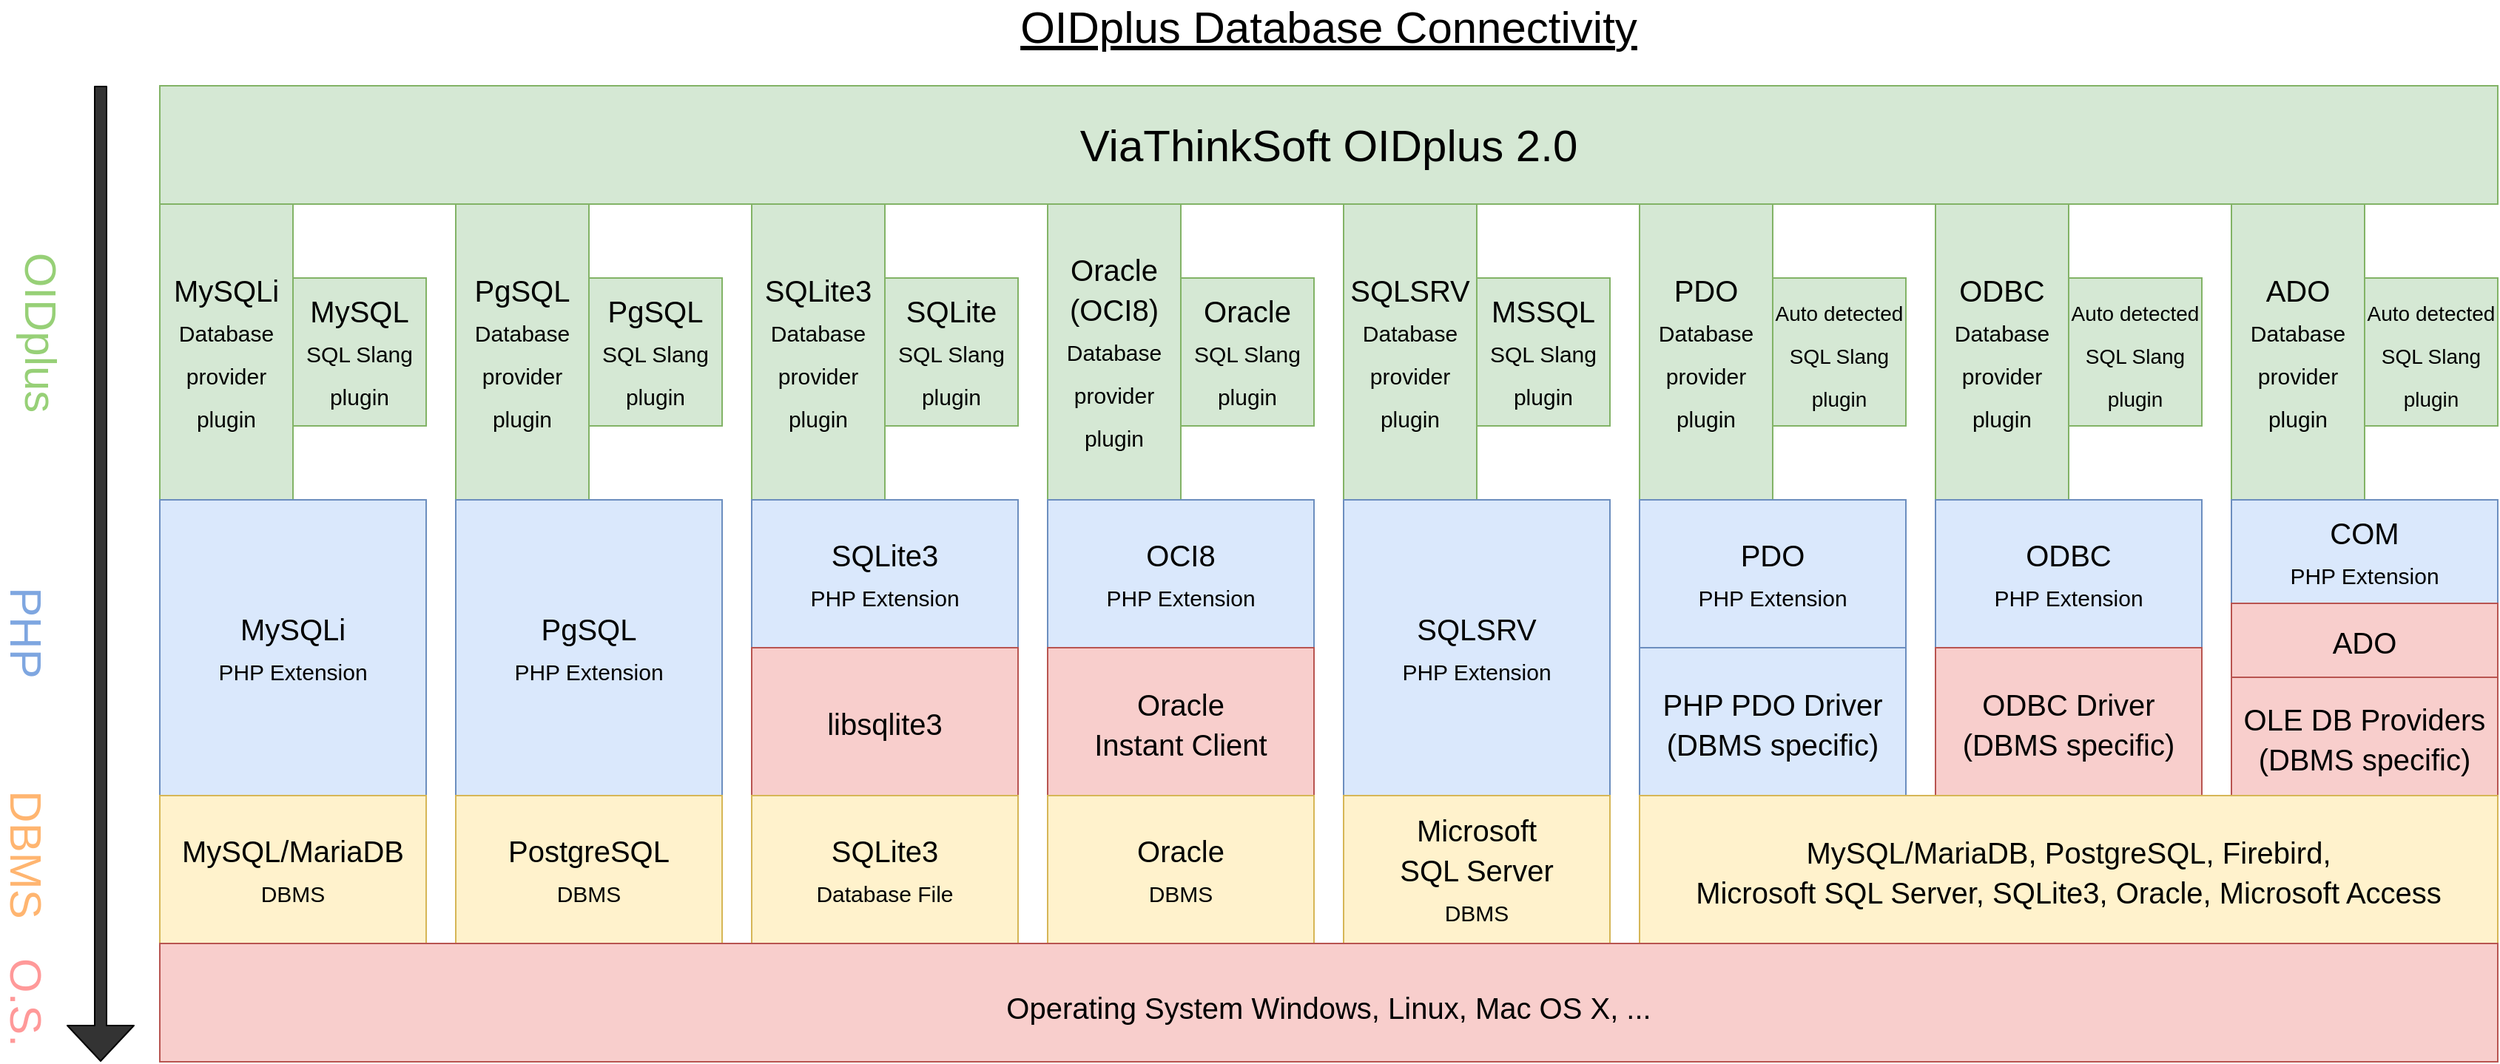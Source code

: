 <mxfile version="22.1.11" type="device">
  <diagram id="-CuTGTWnEKNFAuos6sQm" name="Page-1">
    <mxGraphModel dx="1728" dy="932" grid="1" gridSize="10" guides="1" tooltips="1" connect="1" arrows="1" fold="1" page="1" pageScale="1" pageWidth="827" pageHeight="1169" math="0" shadow="0">
      <root>
        <mxCell id="0" />
        <mxCell id="1" parent="0" />
        <mxCell id="rkxFK2iF5i7AjHGrBCSy-12" value="&lt;p style=&quot;line-height: 80%;&quot;&gt;&lt;span style=&quot;font-size: 20px&quot;&gt;PHP PDO Driver&lt;br&gt;(DBMS specific)&lt;br&gt;&lt;/span&gt;&lt;/p&gt;" style="rounded=0;whiteSpace=wrap;html=1;fontSize=30;fillColor=#dae8fc;strokeColor=#6c8ebf;shadow=0;" parent="1" vertex="1">
          <mxGeometry x="1170" y="510" width="180" height="100" as="geometry" />
        </mxCell>
        <mxCell id="rkxFK2iF5i7AjHGrBCSy-16" value="" style="shape=flexArrow;endArrow=classic;html=1;fontSize=30;endWidth=36;endSize=7.67;width=8;shadow=0;fillColor=#333333;" parent="1" edge="1">
          <mxGeometry width="50" height="50" relative="1" as="geometry">
            <mxPoint x="130" y="130" as="sourcePoint" />
            <mxPoint x="130" y="790" as="targetPoint" />
          </mxGeometry>
        </mxCell>
        <mxCell id="rkxFK2iF5i7AjHGrBCSy-17" value="OIDplus" style="text;html=1;strokeColor=none;fillColor=none;align=center;verticalAlign=middle;whiteSpace=wrap;rounded=0;fontSize=30;rotation=90;direction=east;fontColor=#97D077;shadow=0;" parent="1" vertex="1">
          <mxGeometry x="70" y="287" width="40" height="20" as="geometry" />
        </mxCell>
        <mxCell id="rkxFK2iF5i7AjHGrBCSy-19" value="DBMS" style="text;html=1;strokeColor=none;fillColor=none;align=center;verticalAlign=middle;whiteSpace=wrap;rounded=0;fontSize=30;rotation=90;direction=east;fontColor=#FFB570;shadow=0;" parent="1" vertex="1">
          <mxGeometry x="30" y="640" width="100" height="20" as="geometry" />
        </mxCell>
        <mxCell id="rkxFK2iF5i7AjHGrBCSy-20" value="PHP" style="text;html=1;strokeColor=none;fillColor=none;align=center;verticalAlign=middle;whiteSpace=wrap;rounded=0;fontSize=30;rotation=90;direction=east;fontColor=#7EA6E0;shadow=0;" parent="1" vertex="1">
          <mxGeometry x="60" y="490" width="40" height="20" as="geometry" />
        </mxCell>
        <mxCell id="rkxFK2iF5i7AjHGrBCSy-22" value="OIDplus Database Connectivity" style="text;html=1;strokeColor=none;fillColor=none;align=center;verticalAlign=middle;whiteSpace=wrap;rounded=0;fontSize=30;fontStyle=4;shadow=0;" parent="1" vertex="1">
          <mxGeometry x="170" y="80" width="1580" height="20" as="geometry" />
        </mxCell>
        <mxCell id="ppWasWMKm3SrtxTAx-Xf-2" value="O.S." style="text;html=1;strokeColor=none;fillColor=none;align=center;verticalAlign=middle;whiteSpace=wrap;rounded=0;fontSize=30;rotation=90;direction=east;fontColor=#FF9999;shadow=0;" parent="1" vertex="1">
          <mxGeometry x="45" y="740" width="70" height="20" as="geometry" />
        </mxCell>
        <mxCell id="rkxFK2iF5i7AjHGrBCSy-1" value="ViaThinkSoft OIDplus 2.0" style="rounded=0;whiteSpace=wrap;html=1;fontSize=30;fillColor=#d5e8d4;strokeColor=#82b366;shadow=0;" parent="1" vertex="1">
          <mxGeometry x="170" y="130" width="1580" height="80" as="geometry" />
        </mxCell>
        <mxCell id="rkxFK2iF5i7AjHGrBCSy-2" value="&lt;p style=&quot;line-height: 80%;&quot;&gt;&lt;font&gt;&lt;span style=&quot;font-size: 20px&quot;&gt;MySQLi&lt;/span&gt;&lt;br&gt;&lt;font style=&quot;font-size: 15px&quot;&gt;Database provider plugin&lt;/font&gt;&lt;/font&gt;&lt;/p&gt;" style="rounded=0;whiteSpace=wrap;html=1;fontSize=30;fillColor=#d5e8d4;strokeColor=#82b366;shadow=0;" parent="1" vertex="1">
          <mxGeometry x="170" y="210" width="90" height="200" as="geometry" />
        </mxCell>
        <mxCell id="ppWasWMKm3SrtxTAx-Xf-5" value="&lt;p style=&quot;line-height: 80%;&quot;&gt;&lt;font style=&quot;font-size: 20px&quot;&gt;PgSQL&lt;br&gt;&lt;span style=&quot;font-size: 15px&quot;&gt;Database provider plugin&lt;/span&gt;&lt;br&gt;&lt;/font&gt;&lt;/p&gt;" style="rounded=0;whiteSpace=wrap;html=1;fontSize=30;fillColor=#d5e8d4;strokeColor=#82b366;shadow=0;" parent="1" vertex="1">
          <mxGeometry x="370" y="210" width="90" height="200" as="geometry" />
        </mxCell>
        <mxCell id="Vv7ANgLEg7CVrzUhQt1U-1" value="&lt;p style=&quot;line-height: 80%;&quot;&gt;&lt;font style=&quot;font-size: 20px&quot;&gt;SQLite3&lt;br&gt;&lt;span style=&quot;font-size: 15px&quot;&gt;Database provider plugin&lt;/span&gt;&lt;br&gt;&lt;/font&gt;&lt;/p&gt;" style="rounded=0;whiteSpace=wrap;html=1;fontSize=30;fillColor=#d5e8d4;strokeColor=#82b366;shadow=0;" parent="1" vertex="1">
          <mxGeometry x="570" y="210" width="90" height="200" as="geometry" />
        </mxCell>
        <mxCell id="InTzqCeOYvt8oBhlNlMZ-1" value="&lt;p style=&quot;line-height: 80%;&quot;&gt;&lt;font style=&quot;font-size: 20px&quot;&gt;MySQL&lt;br&gt;&lt;span style=&quot;font-size: 15px&quot;&gt;SQL Slang plugin&lt;/span&gt;&lt;br&gt;&lt;/font&gt;&lt;/p&gt;" style="rounded=0;whiteSpace=wrap;html=1;fontSize=30;fillColor=#d5e8d4;strokeColor=#82b366;shadow=0;" parent="1" vertex="1">
          <mxGeometry x="260" y="260" width="90" height="100" as="geometry" />
        </mxCell>
        <mxCell id="InTzqCeOYvt8oBhlNlMZ-2" value="&lt;p style=&quot;line-height: 80%;&quot;&gt;&lt;font style=&quot;font-size: 20px&quot;&gt;PgSQL&lt;br&gt;&lt;span style=&quot;font-size: 15px&quot;&gt;SQL Slang plugin&lt;/span&gt;&lt;br&gt;&lt;/font&gt;&lt;/p&gt;" style="rounded=0;whiteSpace=wrap;html=1;fontSize=30;fillColor=#d5e8d4;strokeColor=#82b366;shadow=0;" parent="1" vertex="1">
          <mxGeometry x="460" y="260" width="90" height="100" as="geometry" />
        </mxCell>
        <mxCell id="InTzqCeOYvt8oBhlNlMZ-3" value="&lt;p style=&quot;line-height: 80%;&quot;&gt;&lt;font style=&quot;font-size: 20px&quot;&gt;SQLite&lt;br&gt;&lt;span style=&quot;font-size: 15px&quot;&gt;SQL Slang plugin&lt;/span&gt;&lt;br&gt;&lt;/font&gt;&lt;/p&gt;" style="rounded=0;whiteSpace=wrap;html=1;fontSize=30;fillColor=#d5e8d4;strokeColor=#82b366;shadow=0;" parent="1" vertex="1">
          <mxGeometry x="660" y="260" width="90" height="100" as="geometry" />
        </mxCell>
        <mxCell id="InTzqCeOYvt8oBhlNlMZ-4" value="&lt;p style=&quot;line-height: 80%;&quot;&gt;&lt;font style=&quot;&quot;&gt;&lt;font style=&quot;font-size: 14px;&quot;&gt;Auto detected SQL Slang plugin&lt;/font&gt;&lt;br&gt;&lt;/font&gt;&lt;/p&gt;" style="rounded=0;whiteSpace=wrap;html=1;fontSize=30;fillColor=#d5e8d4;strokeColor=#82b366;shadow=0;fontStyle=0" parent="1" vertex="1">
          <mxGeometry x="1460" y="260" width="90" height="100" as="geometry" />
        </mxCell>
        <mxCell id="KJECWvd8K1PhkzWFOMBU-1" value="&lt;p style=&quot;line-height: 80%;&quot;&gt;&lt;font style=&quot;font-size: 20px&quot;&gt;Oracle (OCI8)&lt;br&gt;&lt;span style=&quot;font-size: 15px&quot;&gt;Database provider plugin&lt;/span&gt;&lt;br&gt;&lt;/font&gt;&lt;/p&gt;" style="rounded=0;whiteSpace=wrap;html=1;fontSize=30;fillColor=#d5e8d4;strokeColor=#82b366;shadow=0;" parent="1" vertex="1">
          <mxGeometry x="770" y="210" width="90" height="200" as="geometry" />
        </mxCell>
        <mxCell id="KJECWvd8K1PhkzWFOMBU-5" value="&lt;p style=&quot;line-height: 80%;&quot;&gt;&lt;font style=&quot;font-size: 20px&quot;&gt;Oracle&lt;br&gt;&lt;span style=&quot;font-size: 15px&quot;&gt;SQL Slang plugin&lt;/span&gt;&lt;br&gt;&lt;/font&gt;&lt;/p&gt;" style="rounded=0;whiteSpace=wrap;html=1;fontSize=30;fillColor=#d5e8d4;strokeColor=#82b366;shadow=0;" parent="1" vertex="1">
          <mxGeometry x="860" y="260" width="90" height="100" as="geometry" />
        </mxCell>
        <mxCell id="OQT0X5HdhIb7dxfhtFS0-1" value="&lt;p style=&quot;line-height: 80%;&quot;&gt;&lt;font style=&quot;font-size: 20px&quot;&gt;ADO&lt;br&gt;&lt;span style=&quot;font-size: 15px&quot;&gt;Database provider plugin&lt;/span&gt;&lt;br&gt;&lt;/font&gt;&lt;/p&gt;" style="rounded=0;whiteSpace=wrap;html=1;fontSize=30;fillColor=#d5e8d4;strokeColor=#82b366;shadow=0;" parent="1" vertex="1">
          <mxGeometry x="1570" y="210" width="90" height="200" as="geometry" />
        </mxCell>
        <mxCell id="OQT0X5HdhIb7dxfhtFS0-2" value="&lt;p style=&quot;line-height: 80%;&quot;&gt;&lt;font style=&quot;&quot;&gt;&lt;font style=&quot;font-size: 14px;&quot;&gt;Auto detected SQL Slang plugin&lt;/font&gt;&lt;br&gt;&lt;/font&gt;&lt;/p&gt;" style="rounded=0;whiteSpace=wrap;html=1;fontSize=30;fillColor=#d5e8d4;strokeColor=#82b366;shadow=0;" parent="1" vertex="1">
          <mxGeometry x="1660" y="260" width="90" height="100" as="geometry" />
        </mxCell>
        <mxCell id="_qeA2vBpsVk76i-9lK4X-1" value="&lt;p style=&quot;line-height: 80%;&quot;&gt;&lt;font style=&quot;font-size: 20px&quot;&gt;SQLSRV&lt;br&gt;&lt;span style=&quot;font-size: 15px&quot;&gt;Database provider plugin&lt;/span&gt;&lt;br&gt;&lt;/font&gt;&lt;/p&gt;" style="rounded=0;whiteSpace=wrap;html=1;fontSize=30;fillColor=#d5e8d4;strokeColor=#82b366;shadow=0;" parent="1" vertex="1">
          <mxGeometry x="970" y="210" width="90" height="200" as="geometry" />
        </mxCell>
        <mxCell id="_qeA2vBpsVk76i-9lK4X-5" value="&lt;p style=&quot;line-height: 80%;&quot;&gt;&lt;font style=&quot;font-size: 20px&quot;&gt;MSSQL&lt;br&gt;&lt;span style=&quot;font-size: 15px&quot;&gt;SQL Slang plugin&lt;/span&gt;&lt;br&gt;&lt;/font&gt;&lt;/p&gt;" style="rounded=0;whiteSpace=wrap;html=1;fontSize=30;fillColor=#d5e8d4;strokeColor=#82b366;shadow=0;" parent="1" vertex="1">
          <mxGeometry x="1060" y="260" width="90" height="100" as="geometry" />
        </mxCell>
        <mxCell id="rkxFK2iF5i7AjHGrBCSy-7" value="&lt;p style=&quot;line-height: 80%;&quot;&gt;&lt;font style=&quot;font-size: 20px&quot;&gt;PDO&lt;br&gt;&lt;span style=&quot;font-size: 15px&quot;&gt;Database provider plugin&lt;/span&gt;&lt;br&gt;&lt;/font&gt;&lt;/p&gt;" style="rounded=0;whiteSpace=wrap;html=1;fontSize=30;fillColor=#d5e8d4;strokeColor=#82b366;shadow=0;" parent="1" vertex="1">
          <mxGeometry x="1170" y="210" width="90" height="200" as="geometry" />
        </mxCell>
        <mxCell id="rkxFK2iF5i7AjHGrBCSy-8" value="&lt;p style=&quot;line-height: 80%;&quot;&gt;&lt;font style=&quot;font-size: 20px&quot;&gt;ODBC&lt;br&gt;&lt;span style=&quot;font-size: 15px&quot;&gt;Database provider plugin&lt;/span&gt;&lt;br&gt;&lt;/font&gt;&lt;/p&gt;" style="rounded=0;whiteSpace=wrap;html=1;fontSize=30;fillColor=#d5e8d4;strokeColor=#82b366;shadow=0;" parent="1" vertex="1">
          <mxGeometry x="1370" y="210" width="90" height="200" as="geometry" />
        </mxCell>
        <mxCell id="InTzqCeOYvt8oBhlNlMZ-5" value="&lt;p style=&quot;line-height: 80%;&quot;&gt;&lt;span style=&quot;background-color: initial;&quot;&gt;&lt;font style=&quot;font-size: 14px;&quot;&gt;Auto detected SQL Slang plugin&lt;/font&gt;&lt;/span&gt;&lt;/p&gt;" style="rounded=0;whiteSpace=wrap;html=1;fontSize=30;fillColor=#d5e8d4;strokeColor=#82b366;shadow=0;" parent="1" vertex="1">
          <mxGeometry x="1260" y="260" width="90" height="100" as="geometry" />
        </mxCell>
        <mxCell id="rkxFK2iF5i7AjHGrBCSy-9" value="&lt;p style=&quot;line-height: 80%;&quot;&gt;&lt;span style=&quot;font-size: 20px;&quot;&gt;MySQLi&lt;/span&gt;&lt;br&gt;&lt;font style=&quot;font-size: 15px;&quot;&gt;PHP Extension&lt;/font&gt;&lt;/p&gt;" style="rounded=0;whiteSpace=wrap;html=1;fontSize=30;fillColor=#dae8fc;strokeColor=#6c8ebf;shadow=0;" parent="1" vertex="1">
          <mxGeometry x="170" y="410" width="180" height="200" as="geometry" />
        </mxCell>
        <mxCell id="rkxFK2iF5i7AjHGrBCSy-10" value="&lt;p style=&quot;line-height: 80%;&quot;&gt;&lt;span style=&quot;font-size: 20px;&quot;&gt;PDO&lt;/span&gt;&lt;br&gt;&lt;font style=&quot;font-size: 15px;&quot;&gt;PHP Extension&lt;/font&gt;&lt;/p&gt;" style="rounded=0;whiteSpace=wrap;html=1;fontSize=30;fillColor=#dae8fc;strokeColor=#6c8ebf;shadow=0;" parent="1" vertex="1">
          <mxGeometry x="1170" y="410" width="180" height="100" as="geometry" />
        </mxCell>
        <mxCell id="rkxFK2iF5i7AjHGrBCSy-11" value="&lt;p style=&quot;line-height: 80%;&quot;&gt;&lt;span style=&quot;font-size: 20px;&quot;&gt;ODBC&lt;/span&gt;&lt;br&gt;&lt;font style=&quot;font-size: 15px;&quot;&gt;PHP Extension&lt;/font&gt;&lt;/p&gt;" style="rounded=0;whiteSpace=wrap;html=1;fontSize=30;fillColor=#dae8fc;strokeColor=#6c8ebf;shadow=0;" parent="1" vertex="1">
          <mxGeometry x="1370" y="410" width="180" height="100" as="geometry" />
        </mxCell>
        <mxCell id="ppWasWMKm3SrtxTAx-Xf-6" value="&lt;p style=&quot;line-height: 80%;&quot;&gt;&lt;span style=&quot;font-size: 20px;&quot;&gt;PgSQL&lt;/span&gt;&lt;br&gt;&lt;font style=&quot;font-size: 15px;&quot;&gt;PHP Extension&lt;/font&gt;&lt;/p&gt;" style="rounded=0;whiteSpace=wrap;html=1;fontSize=30;fillColor=#dae8fc;strokeColor=#6c8ebf;shadow=0;" parent="1" vertex="1">
          <mxGeometry x="370" y="410" width="180" height="200" as="geometry" />
        </mxCell>
        <mxCell id="Vv7ANgLEg7CVrzUhQt1U-2" value="&lt;p style=&quot;line-height: 80%;&quot;&gt;&lt;span style=&quot;font-size: 20px;&quot;&gt;SQLite3&lt;/span&gt;&lt;br&gt;&lt;font style=&quot;font-size: 15px;&quot;&gt;PHP Extension&lt;/font&gt;&lt;/p&gt;" style="rounded=0;whiteSpace=wrap;html=1;fontSize=30;fillColor=#dae8fc;strokeColor=#6c8ebf;shadow=0;" parent="1" vertex="1">
          <mxGeometry x="570" y="410" width="180" height="100" as="geometry" />
        </mxCell>
        <mxCell id="KJECWvd8K1PhkzWFOMBU-2" value="&lt;p style=&quot;line-height: 80%;&quot;&gt;&lt;span style=&quot;font-size: 20px;&quot;&gt;OCI8&lt;/span&gt;&lt;br&gt;&lt;font style=&quot;font-size: 15px;&quot;&gt;PHP Extension&lt;/font&gt;&lt;/p&gt;" style="rounded=0;whiteSpace=wrap;html=1;fontSize=30;fillColor=#dae8fc;strokeColor=#6c8ebf;shadow=0;" parent="1" vertex="1">
          <mxGeometry x="770" y="410" width="180" height="100" as="geometry" />
        </mxCell>
        <mxCell id="OQT0X5HdhIb7dxfhtFS0-3" value="&lt;p style=&quot;line-height: 80%;&quot;&gt;&lt;span style=&quot;font-size: 20px;&quot;&gt;COM&lt;/span&gt;&lt;br&gt;&lt;font style=&quot;font-size: 15px;&quot;&gt;PHP Extension&lt;/font&gt;&lt;/p&gt;" style="rounded=0;whiteSpace=wrap;html=1;fontSize=30;fillColor=#dae8fc;strokeColor=#6c8ebf;shadow=0;spacing=2;" parent="1" vertex="1">
          <mxGeometry x="1570" y="410" width="180" height="70" as="geometry" />
        </mxCell>
        <mxCell id="_qeA2vBpsVk76i-9lK4X-2" value="&lt;p style=&quot;line-height: 80%;&quot;&gt;&lt;span style=&quot;font-size: 20px;&quot;&gt;SQLSRV&lt;/span&gt;&lt;br&gt;&lt;font style=&quot;font-size: 15px;&quot;&gt;PHP Extension&lt;/font&gt;&lt;/p&gt;" style="rounded=0;whiteSpace=wrap;html=1;fontSize=30;fillColor=#dae8fc;strokeColor=#6c8ebf;shadow=0;" parent="1" vertex="1">
          <mxGeometry x="970" y="410" width="180" height="200" as="geometry" />
        </mxCell>
        <mxCell id="rkxFK2iF5i7AjHGrBCSy-13" value="&lt;p style=&quot;line-height: 80%;&quot;&gt;&lt;span style=&quot;font-size: 20px&quot;&gt;ODBC Driver&lt;br&gt;&lt;/span&gt;&lt;span style=&quot;font-size: 20px&quot;&gt;(DBMS specific)&lt;/span&gt;&lt;span style=&quot;font-size: 20px&quot;&gt;&lt;br&gt;&lt;/span&gt;&lt;/p&gt;" style="rounded=0;whiteSpace=wrap;html=1;fontSize=30;fillColor=#f8cecc;strokeColor=#b85450;shadow=0;" parent="1" vertex="1">
          <mxGeometry x="1370" y="510" width="180" height="100" as="geometry" />
        </mxCell>
        <mxCell id="Vv7ANgLEg7CVrzUhQt1U-4" value="&lt;p style=&quot;line-height: 80%;&quot;&gt;&lt;span style=&quot;font-size: 20px&quot;&gt;libsqlite3&lt;br&gt;&lt;/span&gt;&lt;/p&gt;" style="rounded=0;whiteSpace=wrap;html=1;fontSize=30;fillColor=#f8cecc;strokeColor=#b85450;shadow=0;" parent="1" vertex="1">
          <mxGeometry x="570" y="510" width="180" height="100" as="geometry" />
        </mxCell>
        <mxCell id="KJECWvd8K1PhkzWFOMBU-4" value="&lt;p style=&quot;line-height: 80%;&quot;&gt;&lt;span style=&quot;font-size: 20px&quot;&gt;Oracle&lt;br&gt;Instant Client&lt;/span&gt;&lt;/p&gt;" style="rounded=0;whiteSpace=wrap;html=1;fontSize=30;fillColor=#f8cecc;strokeColor=#b85450;shadow=0;" parent="1" vertex="1">
          <mxGeometry x="770" y="510" width="180" height="100" as="geometry" />
        </mxCell>
        <mxCell id="OQT0X5HdhIb7dxfhtFS0-6" value="&lt;p style=&quot;line-height: 80%;&quot;&gt;&lt;span style=&quot;font-size: 20px&quot;&gt;ADO&lt;br&gt;&lt;/span&gt;&lt;/p&gt;" style="rounded=0;whiteSpace=wrap;html=1;fontSize=30;fillColor=#f8cecc;strokeColor=#b85450;shadow=0;" parent="1" vertex="1">
          <mxGeometry x="1570" y="480" width="180" height="50" as="geometry" />
        </mxCell>
        <mxCell id="OQT0X5HdhIb7dxfhtFS0-4" value="&lt;p style=&quot;line-height: 80%;&quot;&gt;&lt;span style=&quot;font-size: 20px;&quot;&gt;OLE DB Providers&lt;br&gt;&lt;/span&gt;&lt;span style=&quot;font-size: 20px&quot;&gt;(DBMS specific)&lt;br&gt;&lt;/span&gt;&lt;/p&gt;" style="rounded=0;whiteSpace=wrap;html=1;fontSize=30;fillColor=#f8cecc;strokeColor=#b85450;shadow=0;" parent="1" vertex="1">
          <mxGeometry x="1570" y="530" width="180" height="80" as="geometry" />
        </mxCell>
        <mxCell id="rkxFK2iF5i7AjHGrBCSy-14" value="&lt;p style=&quot;line-height: 80%;&quot;&gt;&lt;span style=&quot;font-size: 20px;&quot;&gt;MySQL/MariaDB&lt;/span&gt;&lt;br&gt;&lt;font style=&quot;font-size: 15px;&quot;&gt;DBMS&lt;/font&gt;&lt;/p&gt;" style="rounded=0;whiteSpace=wrap;html=1;fontSize=30;fillColor=#fff2cc;strokeColor=#d6b656;shadow=0;" parent="1" vertex="1">
          <mxGeometry x="170" y="610" width="180" height="100" as="geometry" />
        </mxCell>
        <mxCell id="aevjvMxUrnnEDrcyBwDK-1" value="&lt;p style=&quot;line-height: 80%;&quot;&gt;&lt;span style=&quot;font-size: 20px&quot;&gt;MySQL/MariaDB, PostgreSQL, Firebird,&lt;br&gt;Microsoft SQL Server, SQLite3, Oracle, Microsoft Access&lt;/span&gt;&lt;/p&gt;" style="rounded=0;whiteSpace=wrap;html=1;fontSize=30;fillColor=#fff2cc;strokeColor=#d6b656;shadow=0;" parent="1" vertex="1">
          <mxGeometry x="1170" y="610" width="580" height="100" as="geometry" />
        </mxCell>
        <mxCell id="ppWasWMKm3SrtxTAx-Xf-7" value="&lt;p style=&quot;line-height: 80%;&quot;&gt;&lt;span style=&quot;font-size: 20px;&quot;&gt;PostgreSQL&lt;/span&gt;&lt;br&gt;&lt;font style=&quot;font-size: 15px;&quot;&gt;DBMS&lt;/font&gt;&lt;/p&gt;" style="rounded=0;whiteSpace=wrap;html=1;fontSize=30;fillColor=#fff2cc;strokeColor=#d6b656;shadow=0;" parent="1" vertex="1">
          <mxGeometry x="370" y="610" width="180" height="100" as="geometry" />
        </mxCell>
        <mxCell id="Vv7ANgLEg7CVrzUhQt1U-3" value="&lt;p style=&quot;line-height: 80%;&quot;&gt;&lt;span style=&quot;font-size: 20px;&quot;&gt;SQLite3&lt;/span&gt;&lt;br&gt;&lt;font style=&quot;font-size: 15px;&quot;&gt;Database File&lt;/font&gt;&lt;/p&gt;" style="rounded=0;whiteSpace=wrap;html=1;fontSize=30;fillColor=#fff2cc;strokeColor=#d6b656;shadow=0;" parent="1" vertex="1">
          <mxGeometry x="570" y="610" width="180" height="100" as="geometry" />
        </mxCell>
        <mxCell id="KJECWvd8K1PhkzWFOMBU-3" value="&lt;p style=&quot;line-height: 80%;&quot;&gt;&lt;span style=&quot;font-size: 20px;&quot;&gt;Oracle&lt;/span&gt;&lt;br&gt;&lt;font style=&quot;font-size: 15px;&quot;&gt;DBMS&lt;/font&gt;&lt;/p&gt;" style="rounded=0;whiteSpace=wrap;html=1;fontSize=30;fillColor=#fff2cc;strokeColor=#d6b656;shadow=0;" parent="1" vertex="1">
          <mxGeometry x="770" y="610" width="180" height="100" as="geometry" />
        </mxCell>
        <mxCell id="_qeA2vBpsVk76i-9lK4X-3" value="&lt;p style=&quot;line-height: 80%;&quot;&gt;&lt;span style=&quot;font-size: 20px;&quot;&gt;Microsoft&lt;br&gt;SQL Server&lt;/span&gt;&lt;br&gt;&lt;font style=&quot;font-size: 15px;&quot;&gt;DBMS&lt;/font&gt;&lt;/p&gt;" style="rounded=0;whiteSpace=wrap;html=1;fontSize=30;fillColor=#fff2cc;strokeColor=#d6b656;shadow=0;" parent="1" vertex="1">
          <mxGeometry x="970" y="610" width="180" height="100" as="geometry" />
        </mxCell>
        <mxCell id="ppWasWMKm3SrtxTAx-Xf-1" value="&lt;span style=&quot;font-size: 20px&quot;&gt;Operating System Windows, Linux, Mac OS X, ...&lt;br&gt;&lt;/span&gt;" style="rounded=0;whiteSpace=wrap;html=1;fontSize=30;fillColor=#f8cecc;strokeColor=#b85450;shadow=0;" parent="1" vertex="1">
          <mxGeometry x="170" y="710" width="1580" height="80" as="geometry" />
        </mxCell>
      </root>
    </mxGraphModel>
  </diagram>
</mxfile>
